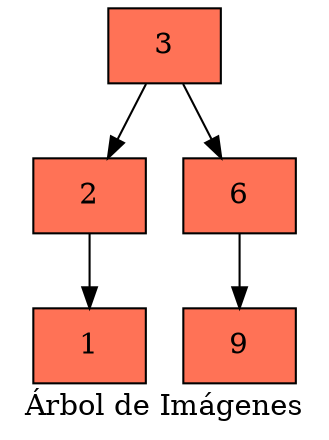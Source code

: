 digraph G {
node[ style=filled, fillcolor=coral1, shape=box];
label="Árbol de Imágenes"Nodo345021931[label="3"]
Nodo653858211[label="2"]
Nodo1871043713[label="1"]
Nodo1941179562[label="6"]
Nodo1649249836[label="9"]
Nodo345021931->Nodo1941179562
Nodo345021931->Nodo653858211
Nodo653858211->Nodo1871043713
Nodo1941179562->Nodo1649249836
}